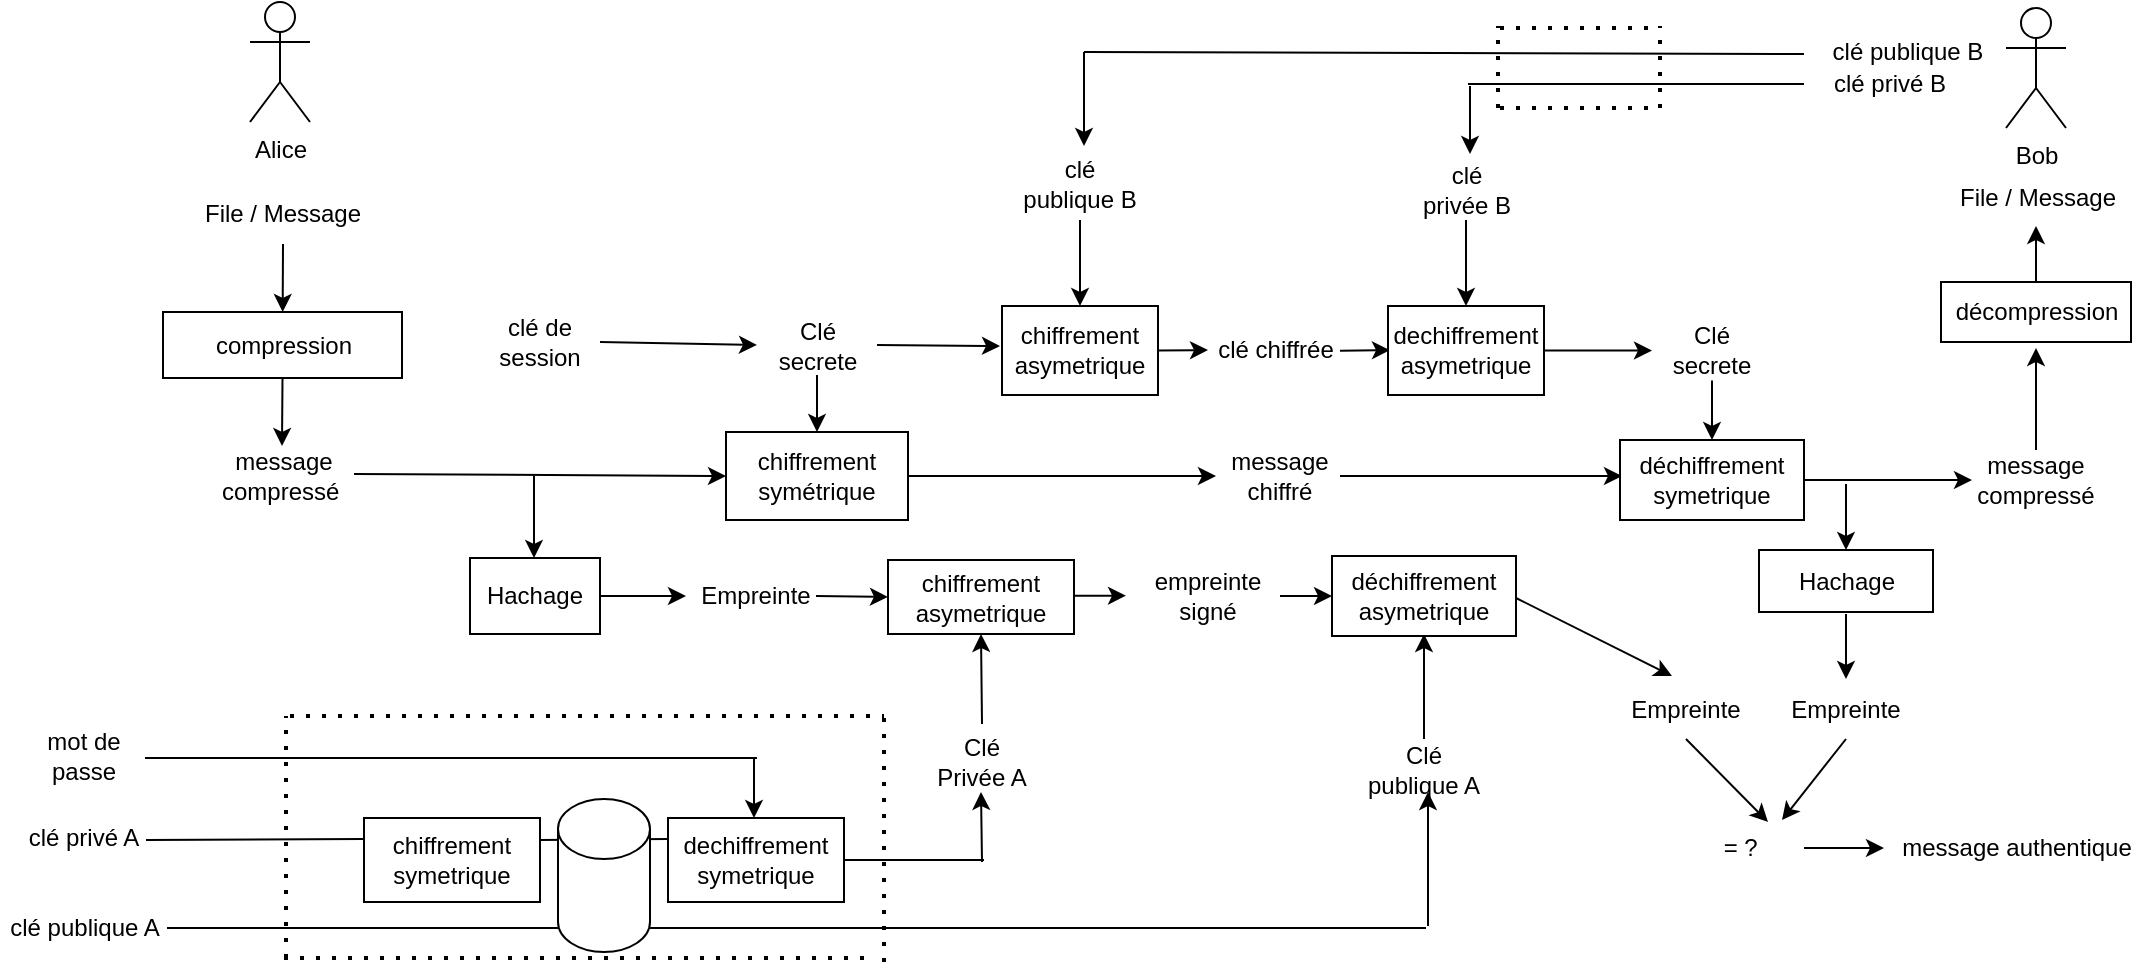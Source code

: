 <mxfile>
    <diagram id="Af1yVxk5_la3U6ZiCL5c" name="Page-1">
        <mxGraphModel dx="2029" dy="1067" grid="0" gridSize="10" guides="1" tooltips="1" connect="1" arrows="1" fold="1" page="0" pageScale="1" pageWidth="827" pageHeight="1169" math="0" shadow="0">
            <root>
                <mxCell id="0"/>
                <mxCell id="1" parent="0"/>
                <mxCell id="b1Vyu6cEY5hWoMTOsmyk-1" value="Alice" style="shape=umlActor;verticalLabelPosition=bottom;verticalAlign=top;html=1;outlineConnect=0;" parent="1" vertex="1">
                    <mxGeometry x="-522" y="-160" width="30" height="60" as="geometry"/>
                </mxCell>
                <mxCell id="b1Vyu6cEY5hWoMTOsmyk-2" value="File / Message" style="text;html=1;strokeColor=none;fillColor=none;align=center;verticalAlign=middle;whiteSpace=wrap;rounded=0;" parent="1" vertex="1">
                    <mxGeometry x="-548" y="-69" width="85" height="30" as="geometry"/>
                </mxCell>
                <mxCell id="b1Vyu6cEY5hWoMTOsmyk-3" value="compression" style="rounded=0;whiteSpace=wrap;html=1;" parent="1" vertex="1">
                    <mxGeometry x="-565.5" y="-5" width="119.5" height="33" as="geometry"/>
                </mxCell>
                <mxCell id="b1Vyu6cEY5hWoMTOsmyk-4" value="" style="endArrow=classic;html=1;rounded=0;exitX=0.5;exitY=1;exitDx=0;exitDy=0;" parent="1" source="b1Vyu6cEY5hWoMTOsmyk-2" target="b1Vyu6cEY5hWoMTOsmyk-3" edge="1">
                    <mxGeometry width="50" height="50" relative="1" as="geometry">
                        <mxPoint x="-249" y="86" as="sourcePoint"/>
                        <mxPoint x="-199" y="36" as="targetPoint"/>
                    </mxGeometry>
                </mxCell>
                <mxCell id="b1Vyu6cEY5hWoMTOsmyk-5" value="" style="endArrow=classic;html=1;rounded=0;exitX=0.5;exitY=1;exitDx=0;exitDy=0;" parent="1" source="b1Vyu6cEY5hWoMTOsmyk-3" edge="1">
                    <mxGeometry width="50" height="50" relative="1" as="geometry">
                        <mxPoint x="-249" y="86" as="sourcePoint"/>
                        <mxPoint x="-506" y="62" as="targetPoint"/>
                    </mxGeometry>
                </mxCell>
                <mxCell id="b1Vyu6cEY5hWoMTOsmyk-6" value="message compressé&amp;nbsp;" style="text;html=1;strokeColor=none;fillColor=none;align=center;verticalAlign=middle;whiteSpace=wrap;rounded=0;" parent="1" vertex="1">
                    <mxGeometry x="-535.5" y="62" width="60" height="30" as="geometry"/>
                </mxCell>
                <mxCell id="b1Vyu6cEY5hWoMTOsmyk-7" value="" style="endArrow=classic;html=1;rounded=0;entryX=0;entryY=0.5;entryDx=0;entryDy=0;" parent="1" target="b1Vyu6cEY5hWoMTOsmyk-8" edge="1">
                    <mxGeometry width="50" height="50" relative="1" as="geometry">
                        <mxPoint x="-470" y="76" as="sourcePoint"/>
                        <mxPoint x="-283" y="74" as="targetPoint"/>
                    </mxGeometry>
                </mxCell>
                <mxCell id="b1Vyu6cEY5hWoMTOsmyk-8" value="chiffrement symétrique" style="rounded=0;whiteSpace=wrap;html=1;" parent="1" vertex="1">
                    <mxGeometry x="-284" y="55" width="91" height="44" as="geometry"/>
                </mxCell>
                <mxCell id="b1Vyu6cEY5hWoMTOsmyk-9" value="" style="endArrow=classic;html=1;rounded=0;" parent="1" edge="1">
                    <mxGeometry width="50" height="50" relative="1" as="geometry">
                        <mxPoint x="-380" y="77" as="sourcePoint"/>
                        <mxPoint x="-380" y="118" as="targetPoint"/>
                    </mxGeometry>
                </mxCell>
                <mxCell id="b1Vyu6cEY5hWoMTOsmyk-11" value="Hachage" style="rounded=0;whiteSpace=wrap;html=1;" parent="1" vertex="1">
                    <mxGeometry x="-412" y="118" width="65" height="38" as="geometry"/>
                </mxCell>
                <mxCell id="b1Vyu6cEY5hWoMTOsmyk-12" value="" style="endArrow=classic;html=1;rounded=0;exitX=1;exitY=0.5;exitDx=0;exitDy=0;" parent="1" source="b1Vyu6cEY5hWoMTOsmyk-11" edge="1">
                    <mxGeometry width="50" height="50" relative="1" as="geometry">
                        <mxPoint x="-249" y="72" as="sourcePoint"/>
                        <mxPoint x="-304" y="137" as="targetPoint"/>
                    </mxGeometry>
                </mxCell>
                <mxCell id="b1Vyu6cEY5hWoMTOsmyk-13" value="chiffrement asymetrique" style="rounded=0;whiteSpace=wrap;html=1;" parent="1" vertex="1">
                    <mxGeometry x="-203" y="119" width="93" height="37" as="geometry"/>
                </mxCell>
                <mxCell id="b1Vyu6cEY5hWoMTOsmyk-14" value="Empreinte" style="text;html=1;strokeColor=none;fillColor=none;align=center;verticalAlign=middle;whiteSpace=wrap;rounded=0;" parent="1" vertex="1">
                    <mxGeometry x="-299" y="122" width="60" height="30" as="geometry"/>
                </mxCell>
                <mxCell id="b1Vyu6cEY5hWoMTOsmyk-15" value="" style="endArrow=classic;html=1;rounded=0;entryX=0;entryY=0.5;entryDx=0;entryDy=0;exitX=1;exitY=0.5;exitDx=0;exitDy=0;" parent="1" source="b1Vyu6cEY5hWoMTOsmyk-14" target="b1Vyu6cEY5hWoMTOsmyk-13" edge="1">
                    <mxGeometry width="50" height="50" relative="1" as="geometry">
                        <mxPoint x="-249" y="65" as="sourcePoint"/>
                        <mxPoint x="-199" y="15" as="targetPoint"/>
                    </mxGeometry>
                </mxCell>
                <mxCell id="b1Vyu6cEY5hWoMTOsmyk-16" value="" style="endArrow=classic;html=1;rounded=0;entryX=0.5;entryY=1;entryDx=0;entryDy=0;" parent="1" target="b1Vyu6cEY5hWoMTOsmyk-13" edge="1">
                    <mxGeometry width="50" height="50" relative="1" as="geometry">
                        <mxPoint x="-156" y="201" as="sourcePoint"/>
                        <mxPoint x="-199" y="15" as="targetPoint"/>
                    </mxGeometry>
                </mxCell>
                <mxCell id="b1Vyu6cEY5hWoMTOsmyk-17" value="Clé Privée A" style="text;html=1;strokeColor=none;fillColor=none;align=center;verticalAlign=middle;whiteSpace=wrap;rounded=0;" parent="1" vertex="1">
                    <mxGeometry x="-184.25" y="205" width="55.5" height="30" as="geometry"/>
                </mxCell>
                <mxCell id="b1Vyu6cEY5hWoMTOsmyk-18" value="clé de session" style="text;html=1;strokeColor=none;fillColor=none;align=center;verticalAlign=middle;whiteSpace=wrap;rounded=0;" parent="1" vertex="1">
                    <mxGeometry x="-407" y="-5" width="60" height="30" as="geometry"/>
                </mxCell>
                <mxCell id="b1Vyu6cEY5hWoMTOsmyk-19" value="" style="endArrow=classic;html=1;rounded=0;exitX=1;exitY=0.5;exitDx=0;exitDy=0;entryX=0;entryY=0.5;entryDx=0;entryDy=0;" parent="1" source="b1Vyu6cEY5hWoMTOsmyk-18" target="b1Vyu6cEY5hWoMTOsmyk-20" edge="1">
                    <mxGeometry width="50" height="50" relative="1" as="geometry">
                        <mxPoint x="-249" y="51" as="sourcePoint"/>
                        <mxPoint x="-315" y="8" as="targetPoint"/>
                    </mxGeometry>
                </mxCell>
                <mxCell id="b1Vyu6cEY5hWoMTOsmyk-20" value="Clé secrete" style="text;html=1;strokeColor=none;fillColor=none;align=center;verticalAlign=middle;whiteSpace=wrap;rounded=0;" parent="1" vertex="1">
                    <mxGeometry x="-268.5" y="-3.5" width="60" height="30" as="geometry"/>
                </mxCell>
                <mxCell id="b1Vyu6cEY5hWoMTOsmyk-22" value="" style="endArrow=classic;html=1;rounded=0;entryX=0.5;entryY=0;entryDx=0;entryDy=0;exitX=0.5;exitY=1;exitDx=0;exitDy=0;" parent="1" source="b1Vyu6cEY5hWoMTOsmyk-20" target="b1Vyu6cEY5hWoMTOsmyk-8" edge="1">
                    <mxGeometry width="50" height="50" relative="1" as="geometry">
                        <mxPoint x="-249" y="44" as="sourcePoint"/>
                        <mxPoint x="-199" y="-6" as="targetPoint"/>
                    </mxGeometry>
                </mxCell>
                <mxCell id="b1Vyu6cEY5hWoMTOsmyk-23" value="" style="endArrow=classic;html=1;rounded=0;exitX=1;exitY=0.5;exitDx=0;exitDy=0;" parent="1" source="b1Vyu6cEY5hWoMTOsmyk-20" edge="1">
                    <mxGeometry width="50" height="50" relative="1" as="geometry">
                        <mxPoint x="-249" y="44" as="sourcePoint"/>
                        <mxPoint x="-147" y="12" as="targetPoint"/>
                    </mxGeometry>
                </mxCell>
                <mxCell id="b1Vyu6cEY5hWoMTOsmyk-24" value="chiffrement asymetrique" style="rounded=0;whiteSpace=wrap;html=1;" parent="1" vertex="1">
                    <mxGeometry x="-146" y="-8" width="78" height="44.5" as="geometry"/>
                </mxCell>
                <mxCell id="b1Vyu6cEY5hWoMTOsmyk-25" value="" style="endArrow=classic;html=1;rounded=0;entryX=0.5;entryY=1;entryDx=0;entryDy=0;" parent="1" target="b1Vyu6cEY5hWoMTOsmyk-17" edge="1">
                    <mxGeometry width="50" height="50" relative="1" as="geometry">
                        <mxPoint x="-156" y="270" as="sourcePoint"/>
                        <mxPoint x="-221" y="87" as="targetPoint"/>
                    </mxGeometry>
                </mxCell>
                <mxCell id="b1Vyu6cEY5hWoMTOsmyk-26" value="" style="endArrow=none;html=1;rounded=0;" parent="1" edge="1">
                    <mxGeometry width="50" height="50" relative="1" as="geometry">
                        <mxPoint x="-225" y="269" as="sourcePoint"/>
                        <mxPoint x="-155" y="269" as="targetPoint"/>
                    </mxGeometry>
                </mxCell>
                <mxCell id="b1Vyu6cEY5hWoMTOsmyk-27" value="" style="endArrow=none;dashed=1;html=1;dashPattern=1 3;strokeWidth=2;rounded=0;" parent="1" edge="1">
                    <mxGeometry width="50" height="50" relative="1" as="geometry">
                        <mxPoint x="-205" y="320" as="sourcePoint"/>
                        <mxPoint x="-205" y="198" as="targetPoint"/>
                    </mxGeometry>
                </mxCell>
                <mxCell id="b1Vyu6cEY5hWoMTOsmyk-28" value="" style="endArrow=none;dashed=1;html=1;dashPattern=1 3;strokeWidth=2;rounded=0;" parent="1" edge="1">
                    <mxGeometry width="50" height="50" relative="1" as="geometry">
                        <mxPoint x="-502" y="197" as="sourcePoint"/>
                        <mxPoint x="-205" y="197" as="targetPoint"/>
                    </mxGeometry>
                </mxCell>
                <mxCell id="b1Vyu6cEY5hWoMTOsmyk-29" value="" style="endArrow=none;dashed=1;html=1;dashPattern=1 3;strokeWidth=2;rounded=0;" parent="1" edge="1">
                    <mxGeometry width="50" height="50" relative="1" as="geometry">
                        <mxPoint x="-505" y="318" as="sourcePoint"/>
                        <mxPoint x="-209" y="318" as="targetPoint"/>
                    </mxGeometry>
                </mxCell>
                <mxCell id="b1Vyu6cEY5hWoMTOsmyk-30" value="" style="endArrow=none;dashed=1;html=1;dashPattern=1 3;strokeWidth=2;rounded=0;" parent="1" edge="1">
                    <mxGeometry width="50" height="50" relative="1" as="geometry">
                        <mxPoint x="-504" y="318" as="sourcePoint"/>
                        <mxPoint x="-504" y="197" as="targetPoint"/>
                    </mxGeometry>
                </mxCell>
                <mxCell id="b1Vyu6cEY5hWoMTOsmyk-31" value="" style="endArrow=none;html=1;rounded=0;" parent="1" edge="1">
                    <mxGeometry width="50" height="50" relative="1" as="geometry">
                        <mxPoint x="-574.5" y="218" as="sourcePoint"/>
                        <mxPoint x="-268.5" y="218" as="targetPoint"/>
                    </mxGeometry>
                </mxCell>
                <mxCell id="b1Vyu6cEY5hWoMTOsmyk-33" value="dechiffrement symetrique" style="rounded=0;whiteSpace=wrap;html=1;" parent="1" vertex="1">
                    <mxGeometry x="-313" y="248" width="88" height="42" as="geometry"/>
                </mxCell>
                <mxCell id="b1Vyu6cEY5hWoMTOsmyk-34" value="" style="endArrow=classic;html=1;rounded=0;" parent="1" edge="1">
                    <mxGeometry width="50" height="50" relative="1" as="geometry">
                        <mxPoint x="-270" y="218" as="sourcePoint"/>
                        <mxPoint x="-270" y="248" as="targetPoint"/>
                    </mxGeometry>
                </mxCell>
                <mxCell id="b1Vyu6cEY5hWoMTOsmyk-35" value="" style="endArrow=none;html=1;rounded=0;entryX=0;entryY=0.25;entryDx=0;entryDy=0;" parent="1" target="b1Vyu6cEY5hWoMTOsmyk-33" edge="1">
                    <mxGeometry width="50" height="50" relative="1" as="geometry">
                        <mxPoint x="-377" y="259" as="sourcePoint"/>
                        <mxPoint x="-221" y="80" as="targetPoint"/>
                    </mxGeometry>
                </mxCell>
                <mxCell id="b1Vyu6cEY5hWoMTOsmyk-38" value="chiffrement symetrique" style="rounded=0;whiteSpace=wrap;html=1;" parent="1" vertex="1">
                    <mxGeometry x="-465" y="248" width="88" height="42" as="geometry"/>
                </mxCell>
                <mxCell id="b1Vyu6cEY5hWoMTOsmyk-39" value="" style="endArrow=none;html=1;rounded=0;entryX=0;entryY=0.25;entryDx=0;entryDy=0;" parent="1" target="b1Vyu6cEY5hWoMTOsmyk-38" edge="1">
                    <mxGeometry width="50" height="50" relative="1" as="geometry">
                        <mxPoint x="-574" y="259" as="sourcePoint"/>
                        <mxPoint x="-221" y="80" as="targetPoint"/>
                    </mxGeometry>
                </mxCell>
                <mxCell id="b1Vyu6cEY5hWoMTOsmyk-40" value="mot de passe" style="text;html=1;strokeColor=none;fillColor=none;align=center;verticalAlign=middle;whiteSpace=wrap;rounded=0;" parent="1" vertex="1">
                    <mxGeometry x="-635" y="202" width="60" height="30" as="geometry"/>
                </mxCell>
                <mxCell id="b1Vyu6cEY5hWoMTOsmyk-41" value="clé privé A" style="text;html=1;strokeColor=none;fillColor=none;align=center;verticalAlign=middle;whiteSpace=wrap;rounded=0;" parent="1" vertex="1">
                    <mxGeometry x="-635" y="243" width="60" height="30" as="geometry"/>
                </mxCell>
                <mxCell id="b1Vyu6cEY5hWoMTOsmyk-42" value="clé publique A" style="text;html=1;strokeColor=none;fillColor=none;align=center;verticalAlign=middle;whiteSpace=wrap;rounded=0;" parent="1" vertex="1">
                    <mxGeometry x="-646.5" y="288" width="83" height="30" as="geometry"/>
                </mxCell>
                <mxCell id="b1Vyu6cEY5hWoMTOsmyk-43" value="" style="endArrow=none;html=1;rounded=0;exitX=1;exitY=0.5;exitDx=0;exitDy=0;" parent="1" source="b1Vyu6cEY5hWoMTOsmyk-42" edge="1">
                    <mxGeometry width="50" height="50" relative="1" as="geometry">
                        <mxPoint x="-465" y="116" as="sourcePoint"/>
                        <mxPoint x="66" y="303" as="targetPoint"/>
                    </mxGeometry>
                </mxCell>
                <mxCell id="b1Vyu6cEY5hWoMTOsmyk-36" value="" style="shape=cylinder3;whiteSpace=wrap;html=1;boundedLbl=1;backgroundOutline=1;size=15;" parent="1" vertex="1">
                    <mxGeometry x="-368" y="238.5" width="46" height="76.5" as="geometry"/>
                </mxCell>
                <mxCell id="b1Vyu6cEY5hWoMTOsmyk-44" value="" style="endArrow=classic;html=1;rounded=0;" parent="1" edge="1">
                    <mxGeometry width="50" height="50" relative="1" as="geometry">
                        <mxPoint x="67" y="302" as="sourcePoint"/>
                        <mxPoint x="67" y="235" as="targetPoint"/>
                    </mxGeometry>
                </mxCell>
                <mxCell id="b1Vyu6cEY5hWoMTOsmyk-45" value="Clé publique A" style="text;html=1;strokeColor=none;fillColor=none;align=center;verticalAlign=middle;whiteSpace=wrap;rounded=0;" parent="1" vertex="1">
                    <mxGeometry x="35" y="208.5" width="60" height="30" as="geometry"/>
                </mxCell>
                <mxCell id="b1Vyu6cEY5hWoMTOsmyk-46" value="" style="endArrow=classic;html=1;rounded=0;exitX=0.5;exitY=0;exitDx=0;exitDy=0;" parent="1" source="b1Vyu6cEY5hWoMTOsmyk-45" edge="1">
                    <mxGeometry width="50" height="50" relative="1" as="geometry">
                        <mxPoint x="-155" y="109" as="sourcePoint"/>
                        <mxPoint x="65" y="156" as="targetPoint"/>
                    </mxGeometry>
                </mxCell>
                <mxCell id="b1Vyu6cEY5hWoMTOsmyk-47" value="déchiffrement asymetrique" style="rounded=0;whiteSpace=wrap;html=1;" parent="1" vertex="1">
                    <mxGeometry x="19" y="117" width="92" height="40" as="geometry"/>
                </mxCell>
                <mxCell id="b1Vyu6cEY5hWoMTOsmyk-48" value="" style="endArrow=classic;html=1;rounded=0;entryX=0;entryY=0.5;entryDx=0;entryDy=0;" parent="1" target="b1Vyu6cEY5hWoMTOsmyk-47" edge="1">
                    <mxGeometry width="50" height="50" relative="1" as="geometry">
                        <mxPoint x="-7" y="137" as="sourcePoint"/>
                        <mxPoint x="-105" y="52" as="targetPoint"/>
                    </mxGeometry>
                </mxCell>
                <mxCell id="b1Vyu6cEY5hWoMTOsmyk-49" value="" style="endArrow=classic;html=1;rounded=0;entryX=0;entryY=0.5;entryDx=0;entryDy=0;" parent="1" edge="1">
                    <mxGeometry width="50" height="50" relative="1" as="geometry">
                        <mxPoint x="-110" y="136.83" as="sourcePoint"/>
                        <mxPoint x="-84" y="136.83" as="targetPoint"/>
                    </mxGeometry>
                </mxCell>
                <mxCell id="b1Vyu6cEY5hWoMTOsmyk-50" value="empreinte signé" style="text;html=1;strokeColor=none;fillColor=none;align=center;verticalAlign=middle;whiteSpace=wrap;rounded=0;" parent="1" vertex="1">
                    <mxGeometry x="-73" y="122" width="60" height="30" as="geometry"/>
                </mxCell>
                <mxCell id="b1Vyu6cEY5hWoMTOsmyk-51" value="" style="endArrow=classic;html=1;rounded=0;exitX=1;exitY=0.5;exitDx=0;exitDy=0;" parent="1" source="b1Vyu6cEY5hWoMTOsmyk-24" edge="1">
                    <mxGeometry width="50" height="50" relative="1" as="geometry">
                        <mxPoint x="17" y="-45" as="sourcePoint"/>
                        <mxPoint x="-43" y="14" as="targetPoint"/>
                    </mxGeometry>
                </mxCell>
                <mxCell id="b1Vyu6cEY5hWoMTOsmyk-52" value="" style="endArrow=classic;html=1;rounded=0;exitX=1;exitY=0.5;exitDx=0;exitDy=0;" parent="1" source="b1Vyu6cEY5hWoMTOsmyk-8" edge="1">
                    <mxGeometry width="50" height="50" relative="1" as="geometry">
                        <mxPoint x="-10" y="-19" as="sourcePoint"/>
                        <mxPoint x="-39" y="77" as="targetPoint"/>
                    </mxGeometry>
                </mxCell>
                <mxCell id="b1Vyu6cEY5hWoMTOsmyk-53" value="message chiffré" style="text;html=1;strokeColor=none;fillColor=none;align=center;verticalAlign=middle;whiteSpace=wrap;rounded=0;" parent="1" vertex="1">
                    <mxGeometry x="-37" y="62" width="60" height="30" as="geometry"/>
                </mxCell>
                <mxCell id="b1Vyu6cEY5hWoMTOsmyk-54" value="" style="endArrow=classic;html=1;rounded=0;exitX=1;exitY=0.5;exitDx=0;exitDy=0;" parent="1" source="b1Vyu6cEY5hWoMTOsmyk-53" edge="1">
                    <mxGeometry width="50" height="50" relative="1" as="geometry">
                        <mxPoint x="-10" y="-26" as="sourcePoint"/>
                        <mxPoint x="164" y="77" as="targetPoint"/>
                    </mxGeometry>
                </mxCell>
                <mxCell id="b1Vyu6cEY5hWoMTOsmyk-55" value="clé chiffrée" style="text;html=1;strokeColor=none;fillColor=none;align=center;verticalAlign=middle;whiteSpace=wrap;rounded=0;" parent="1" vertex="1">
                    <mxGeometry x="-39" y="-0.75" width="60" height="30" as="geometry"/>
                </mxCell>
                <mxCell id="b1Vyu6cEY5hWoMTOsmyk-56" value="" style="endArrow=classic;html=1;rounded=0;exitX=1;exitY=0.5;exitDx=0;exitDy=0;" parent="1" edge="1">
                    <mxGeometry width="50" height="50" relative="1" as="geometry">
                        <mxPoint x="23" y="14.33" as="sourcePoint"/>
                        <mxPoint x="48" y="14.08" as="targetPoint"/>
                    </mxGeometry>
                </mxCell>
                <mxCell id="b1Vyu6cEY5hWoMTOsmyk-57" value="dechiffrement asymetrique" style="rounded=0;whiteSpace=wrap;html=1;" parent="1" vertex="1">
                    <mxGeometry x="47" y="-8" width="78" height="44.5" as="geometry"/>
                </mxCell>
                <mxCell id="b1Vyu6cEY5hWoMTOsmyk-58" value="" style="endArrow=classic;html=1;rounded=0;entryX=0.5;entryY=0;entryDx=0;entryDy=0;" parent="1" target="b1Vyu6cEY5hWoMTOsmyk-57" edge="1">
                    <mxGeometry width="50" height="50" relative="1" as="geometry">
                        <mxPoint x="86" y="-51" as="sourcePoint"/>
                        <mxPoint x="95" y="-65" as="targetPoint"/>
                    </mxGeometry>
                </mxCell>
                <mxCell id="b1Vyu6cEY5hWoMTOsmyk-59" value="" style="endArrow=classic;html=1;rounded=0;entryX=0.5;entryY=0;entryDx=0;entryDy=0;" parent="1" target="b1Vyu6cEY5hWoMTOsmyk-24" edge="1">
                    <mxGeometry width="50" height="50" relative="1" as="geometry">
                        <mxPoint x="-107" y="-51" as="sourcePoint"/>
                        <mxPoint x="2" y="-65" as="targetPoint"/>
                    </mxGeometry>
                </mxCell>
                <mxCell id="b1Vyu6cEY5hWoMTOsmyk-60" value="clé publique B" style="text;html=1;strokeColor=none;fillColor=none;align=center;verticalAlign=middle;whiteSpace=wrap;rounded=0;" parent="1" vertex="1">
                    <mxGeometry x="-137" y="-84" width="60" height="30" as="geometry"/>
                </mxCell>
                <mxCell id="b1Vyu6cEY5hWoMTOsmyk-61" value="clé privée B" style="text;html=1;strokeColor=none;fillColor=none;align=center;verticalAlign=middle;whiteSpace=wrap;rounded=0;" parent="1" vertex="1">
                    <mxGeometry x="61.5" y="-81" width="49" height="30" as="geometry"/>
                </mxCell>
                <mxCell id="b1Vyu6cEY5hWoMTOsmyk-62" value="" style="endArrow=classic;html=1;rounded=0;" parent="1" edge="1">
                    <mxGeometry width="50" height="50" relative="1" as="geometry">
                        <mxPoint x="-105" y="-135" as="sourcePoint"/>
                        <mxPoint x="-105" y="-88" as="targetPoint"/>
                    </mxGeometry>
                </mxCell>
                <mxCell id="b1Vyu6cEY5hWoMTOsmyk-63" value="" style="endArrow=classic;html=1;rounded=0;" parent="1" edge="1">
                    <mxGeometry width="50" height="50" relative="1" as="geometry">
                        <mxPoint x="88" y="-118" as="sourcePoint"/>
                        <mxPoint x="88" y="-84" as="targetPoint"/>
                    </mxGeometry>
                </mxCell>
                <mxCell id="b1Vyu6cEY5hWoMTOsmyk-64" value="" style="endArrow=none;html=1;rounded=0;entryX=0;entryY=0;entryDx=0;entryDy=0;" parent="1" target="b1Vyu6cEY5hWoMTOsmyk-74" edge="1">
                    <mxGeometry width="50" height="50" relative="1" as="geometry">
                        <mxPoint x="-105" y="-135" as="sourcePoint"/>
                        <mxPoint x="212" y="-135" as="targetPoint"/>
                    </mxGeometry>
                </mxCell>
                <mxCell id="b1Vyu6cEY5hWoMTOsmyk-65" value="" style="endArrow=none;html=1;rounded=0;entryX=0;entryY=0.5;entryDx=0;entryDy=0;" parent="1" target="b1Vyu6cEY5hWoMTOsmyk-74" edge="1">
                    <mxGeometry width="50" height="50" relative="1" as="geometry">
                        <mxPoint x="87" y="-119" as="sourcePoint"/>
                        <mxPoint x="212" y="-119" as="targetPoint"/>
                    </mxGeometry>
                </mxCell>
                <mxCell id="b1Vyu6cEY5hWoMTOsmyk-66" value="" style="endArrow=none;dashed=1;html=1;dashPattern=1 3;strokeWidth=2;rounded=0;" parent="1" edge="1">
                    <mxGeometry width="50" height="50" relative="1" as="geometry">
                        <mxPoint x="102" y="-107" as="sourcePoint"/>
                        <mxPoint x="102" y="-148" as="targetPoint"/>
                    </mxGeometry>
                </mxCell>
                <mxCell id="b1Vyu6cEY5hWoMTOsmyk-67" value="" style="endArrow=none;dashed=1;html=1;dashPattern=1 3;strokeWidth=2;rounded=0;" parent="1" edge="1">
                    <mxGeometry width="50" height="50" relative="1" as="geometry">
                        <mxPoint x="183" y="-107" as="sourcePoint"/>
                        <mxPoint x="183" y="-148" as="targetPoint"/>
                    </mxGeometry>
                </mxCell>
                <mxCell id="b1Vyu6cEY5hWoMTOsmyk-68" value="" style="endArrow=none;dashed=1;html=1;dashPattern=1 3;strokeWidth=2;rounded=0;" parent="1" edge="1">
                    <mxGeometry width="50" height="50" relative="1" as="geometry">
                        <mxPoint x="103" y="-147" as="sourcePoint"/>
                        <mxPoint x="183" y="-147" as="targetPoint"/>
                    </mxGeometry>
                </mxCell>
                <mxCell id="b1Vyu6cEY5hWoMTOsmyk-69" value="" style="endArrow=none;dashed=1;html=1;dashPattern=1 3;strokeWidth=2;rounded=0;" parent="1" edge="1">
                    <mxGeometry width="50" height="50" relative="1" as="geometry">
                        <mxPoint x="103" y="-107" as="sourcePoint"/>
                        <mxPoint x="182" y="-107" as="targetPoint"/>
                    </mxGeometry>
                </mxCell>
                <mxCell id="b1Vyu6cEY5hWoMTOsmyk-71" value="Bob" style="shape=umlActor;verticalLabelPosition=bottom;verticalAlign=top;html=1;outlineConnect=0;" parent="1" vertex="1">
                    <mxGeometry x="356" y="-157" width="30" height="60" as="geometry"/>
                </mxCell>
                <mxCell id="b1Vyu6cEY5hWoMTOsmyk-72" value="clé publique B" style="text;html=1;strokeColor=none;fillColor=none;align=center;verticalAlign=middle;whiteSpace=wrap;rounded=0;" parent="1" vertex="1">
                    <mxGeometry x="264" y="-150" width="86" height="30" as="geometry"/>
                </mxCell>
                <mxCell id="b1Vyu6cEY5hWoMTOsmyk-74" value="clé privé B" style="text;html=1;strokeColor=none;fillColor=none;align=center;verticalAlign=middle;whiteSpace=wrap;rounded=0;" parent="1" vertex="1">
                    <mxGeometry x="255" y="-134" width="86" height="30" as="geometry"/>
                </mxCell>
                <mxCell id="b1Vyu6cEY5hWoMTOsmyk-76" value="" style="endArrow=classic;html=1;rounded=0;" parent="1" edge="1">
                    <mxGeometry width="50" height="50" relative="1" as="geometry">
                        <mxPoint x="111" y="138" as="sourcePoint"/>
                        <mxPoint x="189" y="177" as="targetPoint"/>
                    </mxGeometry>
                </mxCell>
                <mxCell id="b1Vyu6cEY5hWoMTOsmyk-78" value="Empreinte" style="text;html=1;strokeColor=none;fillColor=none;align=center;verticalAlign=middle;whiteSpace=wrap;rounded=0;" parent="1" vertex="1">
                    <mxGeometry x="166" y="178.5" width="60" height="30" as="geometry"/>
                </mxCell>
                <mxCell id="b1Vyu6cEY5hWoMTOsmyk-79" value="Empreinte" style="text;html=1;strokeColor=none;fillColor=none;align=center;verticalAlign=middle;whiteSpace=wrap;rounded=0;" parent="1" vertex="1">
                    <mxGeometry x="246" y="178.5" width="60" height="30" as="geometry"/>
                </mxCell>
                <mxCell id="b1Vyu6cEY5hWoMTOsmyk-80" value="déchiffrement symetrique" style="rounded=0;whiteSpace=wrap;html=1;" parent="1" vertex="1">
                    <mxGeometry x="163" y="59" width="92" height="40" as="geometry"/>
                </mxCell>
                <mxCell id="b1Vyu6cEY5hWoMTOsmyk-81" value="" style="endArrow=classic;html=1;rounded=0;entryX=0.5;entryY=0;entryDx=0;entryDy=0;" parent="1" target="b1Vyu6cEY5hWoMTOsmyk-79" edge="1">
                    <mxGeometry width="50" height="50" relative="1" as="geometry">
                        <mxPoint x="276" y="146" as="sourcePoint"/>
                        <mxPoint x="136" y="5" as="targetPoint"/>
                    </mxGeometry>
                </mxCell>
                <mxCell id="b1Vyu6cEY5hWoMTOsmyk-83" value="" style="endArrow=classic;html=1;rounded=0;exitX=1;exitY=0.5;exitDx=0;exitDy=0;" parent="1" source="b1Vyu6cEY5hWoMTOsmyk-80" edge="1">
                    <mxGeometry width="50" height="50" relative="1" as="geometry">
                        <mxPoint x="86" y="55" as="sourcePoint"/>
                        <mxPoint x="339" y="79" as="targetPoint"/>
                    </mxGeometry>
                </mxCell>
                <mxCell id="b1Vyu6cEY5hWoMTOsmyk-84" value="Hachage" style="rounded=0;whiteSpace=wrap;html=1;" parent="1" vertex="1">
                    <mxGeometry x="232.5" y="114" width="87" height="31" as="geometry"/>
                </mxCell>
                <mxCell id="b1Vyu6cEY5hWoMTOsmyk-85" value="" style="endArrow=classic;html=1;rounded=0;entryX=0.5;entryY=0;entryDx=0;entryDy=0;" parent="1" target="b1Vyu6cEY5hWoMTOsmyk-84" edge="1">
                    <mxGeometry width="50" height="50" relative="1" as="geometry">
                        <mxPoint x="276" y="81" as="sourcePoint"/>
                        <mxPoint x="136" y="5" as="targetPoint"/>
                    </mxGeometry>
                </mxCell>
                <mxCell id="b1Vyu6cEY5hWoMTOsmyk-86" value="message compressé" style="text;html=1;strokeColor=none;fillColor=none;align=center;verticalAlign=middle;whiteSpace=wrap;rounded=0;" parent="1" vertex="1">
                    <mxGeometry x="341" y="64" width="60" height="30" as="geometry"/>
                </mxCell>
                <mxCell id="b1Vyu6cEY5hWoMTOsmyk-87" value="" style="endArrow=classic;html=1;rounded=0;exitX=0.5;exitY=0;exitDx=0;exitDy=0;" parent="1" source="b1Vyu6cEY5hWoMTOsmyk-86" edge="1">
                    <mxGeometry width="50" height="50" relative="1" as="geometry">
                        <mxPoint x="86" y="48" as="sourcePoint"/>
                        <mxPoint x="371" y="13" as="targetPoint"/>
                    </mxGeometry>
                </mxCell>
                <mxCell id="b1Vyu6cEY5hWoMTOsmyk-88" value="décompression" style="rounded=0;whiteSpace=wrap;html=1;" parent="1" vertex="1">
                    <mxGeometry x="323.5" y="-20" width="95" height="30" as="geometry"/>
                </mxCell>
                <mxCell id="b1Vyu6cEY5hWoMTOsmyk-89" value="" style="endArrow=classic;html=1;rounded=0;exitX=0.5;exitY=0;exitDx=0;exitDy=0;" parent="1" source="b1Vyu6cEY5hWoMTOsmyk-88" edge="1">
                    <mxGeometry width="50" height="50" relative="1" as="geometry">
                        <mxPoint x="86" y="48" as="sourcePoint"/>
                        <mxPoint x="371" y="-48" as="targetPoint"/>
                    </mxGeometry>
                </mxCell>
                <mxCell id="b1Vyu6cEY5hWoMTOsmyk-91" value="File / Message" style="text;html=1;strokeColor=none;fillColor=none;align=center;verticalAlign=middle;whiteSpace=wrap;rounded=0;" parent="1" vertex="1">
                    <mxGeometry x="324.5" y="-77" width="94" height="30" as="geometry"/>
                </mxCell>
                <mxCell id="b1Vyu6cEY5hWoMTOsmyk-92" value="" style="endArrow=classic;html=1;rounded=0;exitX=0.5;exitY=1;exitDx=0;exitDy=0;" parent="1" source="b1Vyu6cEY5hWoMTOsmyk-78" edge="1">
                    <mxGeometry width="50" height="50" relative="1" as="geometry">
                        <mxPoint x="86" y="141" as="sourcePoint"/>
                        <mxPoint x="237" y="250" as="targetPoint"/>
                    </mxGeometry>
                </mxCell>
                <mxCell id="b1Vyu6cEY5hWoMTOsmyk-93" value="" style="endArrow=classic;html=1;rounded=0;exitX=0.5;exitY=1;exitDx=0;exitDy=0;" parent="1" source="b1Vyu6cEY5hWoMTOsmyk-79" edge="1">
                    <mxGeometry width="50" height="50" relative="1" as="geometry">
                        <mxPoint x="86" y="141" as="sourcePoint"/>
                        <mxPoint x="244" y="249" as="targetPoint"/>
                    </mxGeometry>
                </mxCell>
                <mxCell id="b1Vyu6cEY5hWoMTOsmyk-94" value="= ?&amp;nbsp;" style="text;html=1;strokeColor=none;fillColor=none;align=center;verticalAlign=middle;whiteSpace=wrap;rounded=0;" parent="1" vertex="1">
                    <mxGeometry x="195" y="248" width="60" height="30" as="geometry"/>
                </mxCell>
                <mxCell id="b1Vyu6cEY5hWoMTOsmyk-95" value="" style="endArrow=classic;html=1;rounded=0;exitX=1;exitY=0.5;exitDx=0;exitDy=0;" parent="1" source="b1Vyu6cEY5hWoMTOsmyk-94" edge="1">
                    <mxGeometry width="50" height="50" relative="1" as="geometry">
                        <mxPoint x="86" y="141" as="sourcePoint"/>
                        <mxPoint x="295" y="263" as="targetPoint"/>
                    </mxGeometry>
                </mxCell>
                <mxCell id="b1Vyu6cEY5hWoMTOsmyk-96" value="message authentique" style="text;html=1;strokeColor=none;fillColor=none;align=center;verticalAlign=middle;whiteSpace=wrap;rounded=0;" parent="1" vertex="1">
                    <mxGeometry x="296" y="248" width="131" height="30" as="geometry"/>
                </mxCell>
                <mxCell id="2" value="" style="endArrow=classic;html=1;rounded=0;exitX=1;exitY=0.5;exitDx=0;exitDy=0;" edge="1" parent="1" source="b1Vyu6cEY5hWoMTOsmyk-57" target="3">
                    <mxGeometry width="50" height="50" relative="1" as="geometry">
                        <mxPoint x="135.0" y="11.12" as="sourcePoint"/>
                        <mxPoint x="174" y="11.12" as="targetPoint"/>
                    </mxGeometry>
                </mxCell>
                <mxCell id="3" value="Clé secrete" style="text;html=1;strokeColor=none;fillColor=none;align=center;verticalAlign=middle;whiteSpace=wrap;rounded=0;" vertex="1" parent="1">
                    <mxGeometry x="179" y="-0.75" width="60" height="30" as="geometry"/>
                </mxCell>
                <mxCell id="4" value="" style="endArrow=classic;html=1;rounded=0;entryX=0.5;entryY=0;entryDx=0;entryDy=0;exitX=0.5;exitY=1;exitDx=0;exitDy=0;" edge="1" parent="1" source="3" target="b1Vyu6cEY5hWoMTOsmyk-80">
                    <mxGeometry width="50" height="50" relative="1" as="geometry">
                        <mxPoint x="173" y="32" as="sourcePoint"/>
                        <mxPoint x="-228.5" y="65" as="targetPoint"/>
                    </mxGeometry>
                </mxCell>
            </root>
        </mxGraphModel>
    </diagram>
</mxfile>